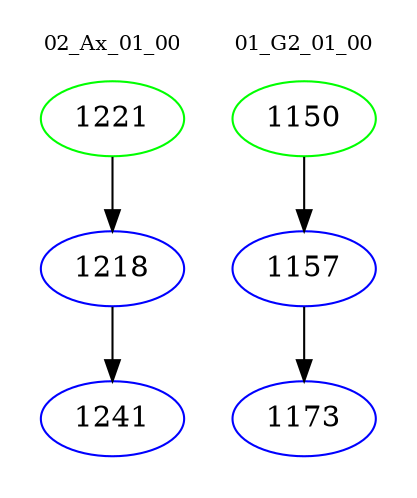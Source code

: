 digraph{
subgraph cluster_0 {
color = white
label = "02_Ax_01_00";
fontsize=10;
T0_1221 [label="1221", color="green"]
T0_1221 -> T0_1218 [color="black"]
T0_1218 [label="1218", color="blue"]
T0_1218 -> T0_1241 [color="black"]
T0_1241 [label="1241", color="blue"]
}
subgraph cluster_1 {
color = white
label = "01_G2_01_00";
fontsize=10;
T1_1150 [label="1150", color="green"]
T1_1150 -> T1_1157 [color="black"]
T1_1157 [label="1157", color="blue"]
T1_1157 -> T1_1173 [color="black"]
T1_1173 [label="1173", color="blue"]
}
}
